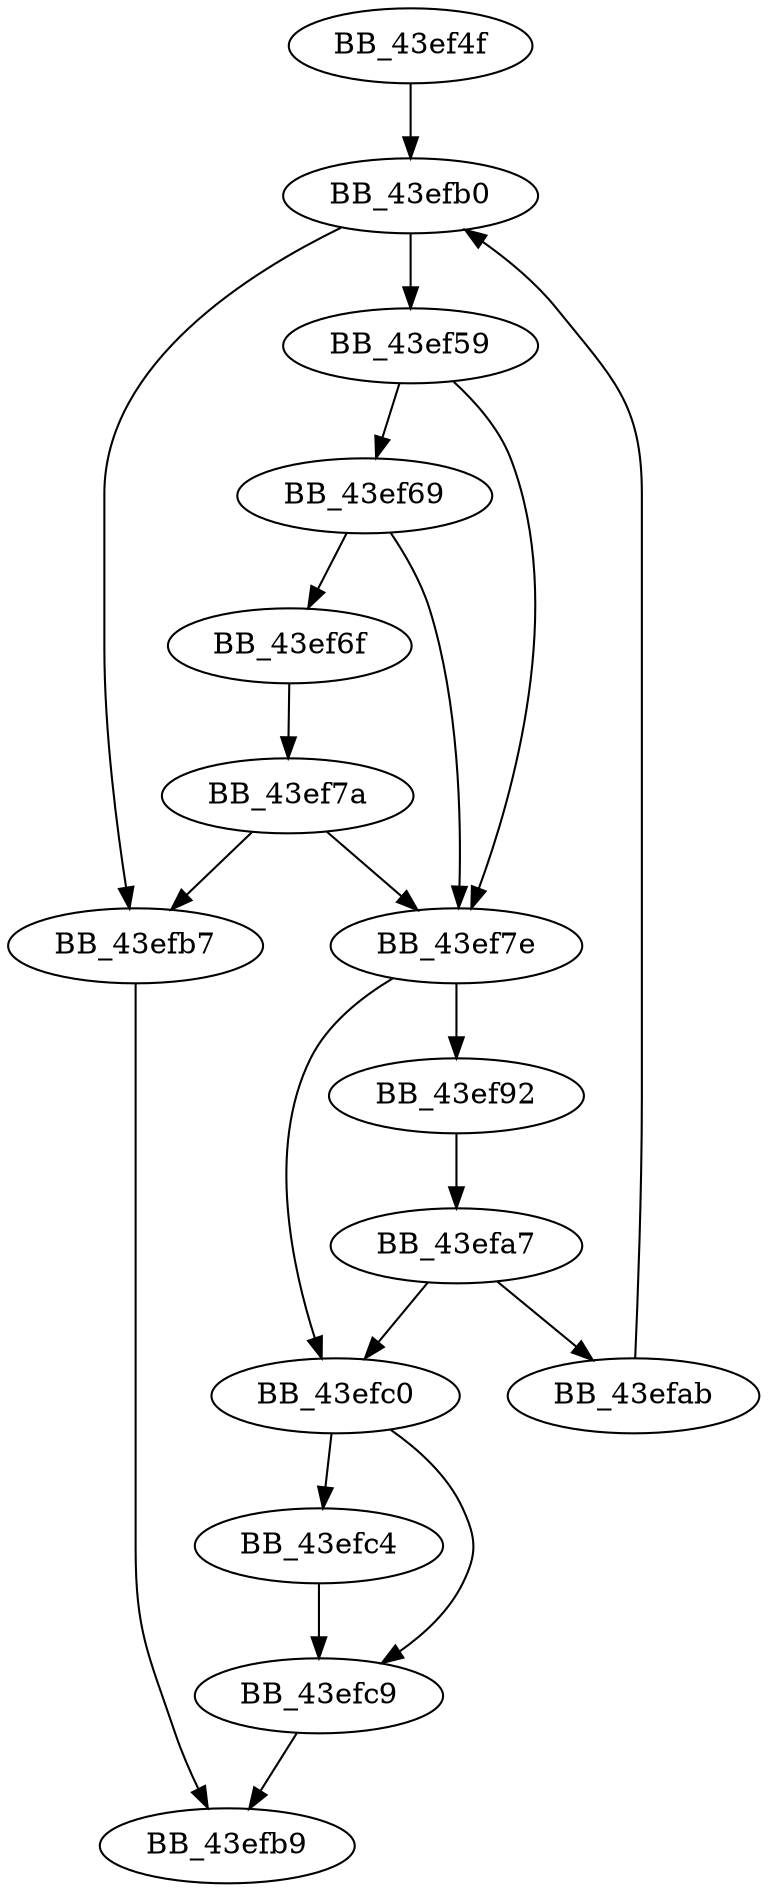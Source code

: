 DiGraph sub_43EF4F{
BB_43ef4f->BB_43efb0
BB_43ef59->BB_43ef69
BB_43ef59->BB_43ef7e
BB_43ef69->BB_43ef6f
BB_43ef69->BB_43ef7e
BB_43ef6f->BB_43ef7a
BB_43ef7a->BB_43ef7e
BB_43ef7a->BB_43efb7
BB_43ef7e->BB_43ef92
BB_43ef7e->BB_43efc0
BB_43ef92->BB_43efa7
BB_43efa7->BB_43efab
BB_43efa7->BB_43efc0
BB_43efab->BB_43efb0
BB_43efb0->BB_43ef59
BB_43efb0->BB_43efb7
BB_43efb7->BB_43efb9
BB_43efc0->BB_43efc4
BB_43efc0->BB_43efc9
BB_43efc4->BB_43efc9
BB_43efc9->BB_43efb9
}
